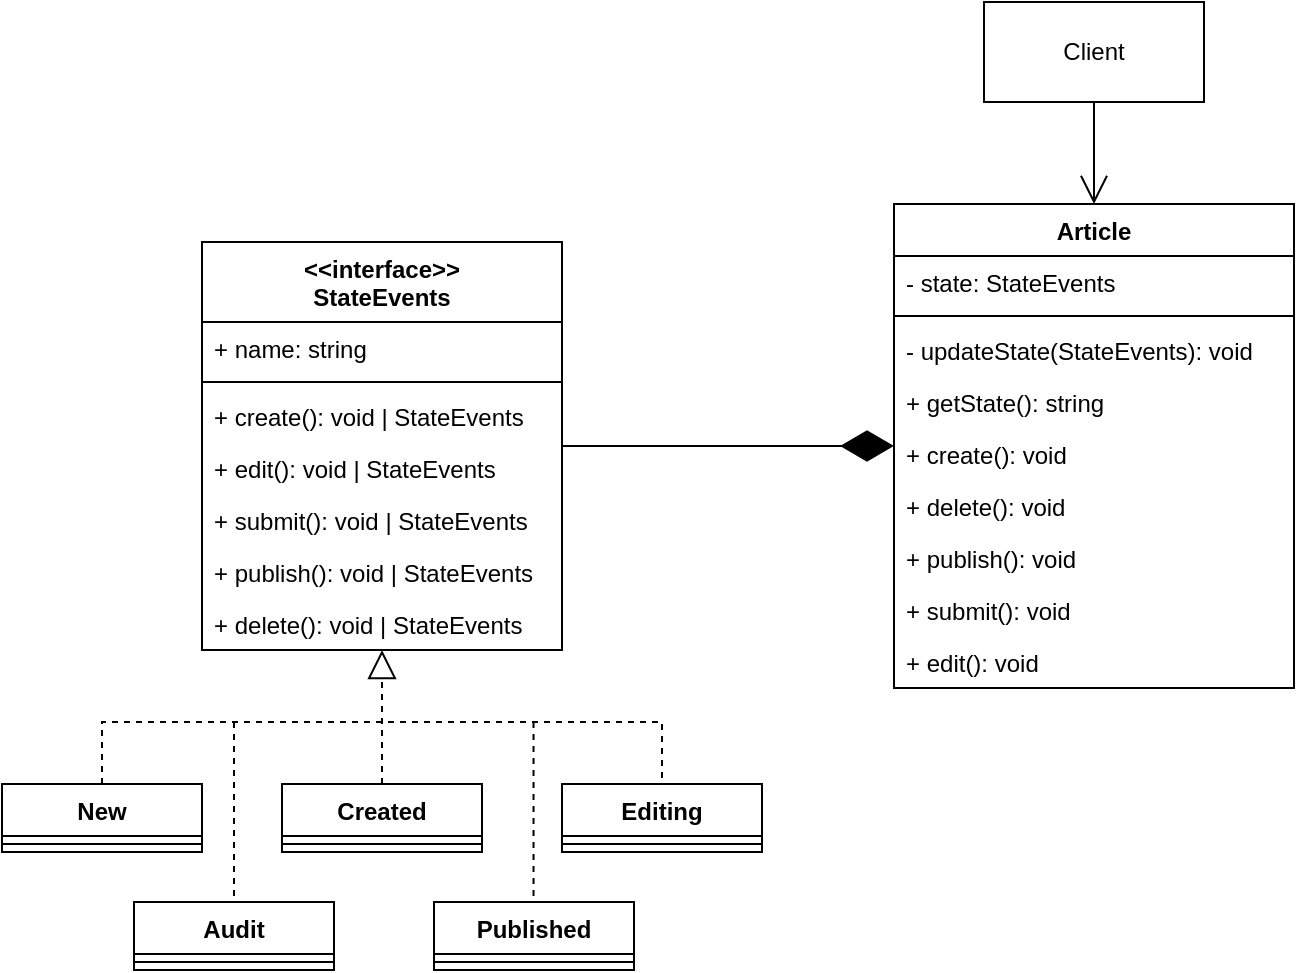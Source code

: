 <mxfile version="21.3.7" type="device">
  <diagram id="C5RBs43oDa-KdzZeNtuy" name="Page-1">
    <mxGraphModel dx="1050" dy="581" grid="1" gridSize="10" guides="1" tooltips="1" connect="1" arrows="1" fold="1" page="1" pageScale="1" pageWidth="827" pageHeight="1169" math="0" shadow="0">
      <root>
        <mxCell id="WIyWlLk6GJQsqaUBKTNV-0" />
        <mxCell id="WIyWlLk6GJQsqaUBKTNV-1" parent="WIyWlLk6GJQsqaUBKTNV-0" />
        <mxCell id="GQACmn0jV0vaVqxmoJ_N-4" value="Client" style="html=1;whiteSpace=wrap;" parent="WIyWlLk6GJQsqaUBKTNV-1" vertex="1">
          <mxGeometry x="525" y="160" width="110" height="50" as="geometry" />
        </mxCell>
        <mxCell id="x7uJ4MQezbmxkoE7o8Km-46" value="" style="endArrow=open;endFill=1;endSize=12;html=1;rounded=0;" parent="WIyWlLk6GJQsqaUBKTNV-1" source="GQACmn0jV0vaVqxmoJ_N-4" target="g4sLuerWNyUwK_If3ZeY-23" edge="1">
          <mxGeometry width="160" relative="1" as="geometry">
            <mxPoint x="280" y="170" as="sourcePoint" />
            <mxPoint x="414" y="250" as="targetPoint" />
          </mxGeometry>
        </mxCell>
        <mxCell id="g4sLuerWNyUwK_If3ZeY-1" value="&amp;lt;&amp;lt;interface&amp;gt;&amp;gt;&lt;br&gt;StateEvents" style="swimlane;fontStyle=1;align=center;verticalAlign=top;childLayout=stackLayout;horizontal=1;startSize=40;horizontalStack=0;resizeParent=1;resizeParentMax=0;resizeLast=0;collapsible=1;marginBottom=0;whiteSpace=wrap;html=1;" vertex="1" parent="WIyWlLk6GJQsqaUBKTNV-1">
          <mxGeometry x="134" y="280" width="180" height="204" as="geometry" />
        </mxCell>
        <mxCell id="g4sLuerWNyUwK_If3ZeY-2" value="+ name: string" style="text;strokeColor=none;fillColor=none;align=left;verticalAlign=top;spacingLeft=4;spacingRight=4;overflow=hidden;rotatable=0;points=[[0,0.5],[1,0.5]];portConstraint=eastwest;whiteSpace=wrap;html=1;" vertex="1" parent="g4sLuerWNyUwK_If3ZeY-1">
          <mxGeometry y="40" width="180" height="26" as="geometry" />
        </mxCell>
        <mxCell id="g4sLuerWNyUwK_If3ZeY-3" value="" style="line;strokeWidth=1;fillColor=none;align=left;verticalAlign=middle;spacingTop=-1;spacingLeft=3;spacingRight=3;rotatable=0;labelPosition=right;points=[];portConstraint=eastwest;strokeColor=inherit;" vertex="1" parent="g4sLuerWNyUwK_If3ZeY-1">
          <mxGeometry y="66" width="180" height="8" as="geometry" />
        </mxCell>
        <mxCell id="g4sLuerWNyUwK_If3ZeY-4" value="+ create(): void | StateEvents" style="text;strokeColor=none;fillColor=none;align=left;verticalAlign=top;spacingLeft=4;spacingRight=4;overflow=hidden;rotatable=0;points=[[0,0.5],[1,0.5]];portConstraint=eastwest;whiteSpace=wrap;html=1;" vertex="1" parent="g4sLuerWNyUwK_If3ZeY-1">
          <mxGeometry y="74" width="180" height="26" as="geometry" />
        </mxCell>
        <mxCell id="g4sLuerWNyUwK_If3ZeY-5" value="+ edit(): void | StateEvents" style="text;strokeColor=none;fillColor=none;align=left;verticalAlign=top;spacingLeft=4;spacingRight=4;overflow=hidden;rotatable=0;points=[[0,0.5],[1,0.5]];portConstraint=eastwest;whiteSpace=wrap;html=1;" vertex="1" parent="g4sLuerWNyUwK_If3ZeY-1">
          <mxGeometry y="100" width="180" height="26" as="geometry" />
        </mxCell>
        <mxCell id="g4sLuerWNyUwK_If3ZeY-6" value="+ submit(): void | StateEvents" style="text;strokeColor=none;fillColor=none;align=left;verticalAlign=top;spacingLeft=4;spacingRight=4;overflow=hidden;rotatable=0;points=[[0,0.5],[1,0.5]];portConstraint=eastwest;whiteSpace=wrap;html=1;" vertex="1" parent="g4sLuerWNyUwK_If3ZeY-1">
          <mxGeometry y="126" width="180" height="26" as="geometry" />
        </mxCell>
        <mxCell id="g4sLuerWNyUwK_If3ZeY-7" value="+ publish(): void | StateEvents" style="text;strokeColor=none;fillColor=none;align=left;verticalAlign=top;spacingLeft=4;spacingRight=4;overflow=hidden;rotatable=0;points=[[0,0.5],[1,0.5]];portConstraint=eastwest;whiteSpace=wrap;html=1;" vertex="1" parent="g4sLuerWNyUwK_If3ZeY-1">
          <mxGeometry y="152" width="180" height="26" as="geometry" />
        </mxCell>
        <mxCell id="g4sLuerWNyUwK_If3ZeY-8" value="+ delete(): void | StateEvents" style="text;strokeColor=none;fillColor=none;align=left;verticalAlign=top;spacingLeft=4;spacingRight=4;overflow=hidden;rotatable=0;points=[[0,0.5],[1,0.5]];portConstraint=eastwest;whiteSpace=wrap;html=1;" vertex="1" parent="g4sLuerWNyUwK_If3ZeY-1">
          <mxGeometry y="178" width="180" height="26" as="geometry" />
        </mxCell>
        <mxCell id="g4sLuerWNyUwK_If3ZeY-9" value="New" style="swimlane;fontStyle=1;align=center;verticalAlign=top;childLayout=stackLayout;horizontal=1;startSize=26;horizontalStack=0;resizeParent=1;resizeParentMax=0;resizeLast=0;collapsible=1;marginBottom=0;whiteSpace=wrap;html=1;" vertex="1" parent="WIyWlLk6GJQsqaUBKTNV-1">
          <mxGeometry x="34" y="551" width="100" height="34" as="geometry" />
        </mxCell>
        <mxCell id="g4sLuerWNyUwK_If3ZeY-11" value="" style="line;strokeWidth=1;fillColor=none;align=left;verticalAlign=middle;spacingTop=-1;spacingLeft=3;spacingRight=3;rotatable=0;labelPosition=right;points=[];portConstraint=eastwest;strokeColor=inherit;" vertex="1" parent="g4sLuerWNyUwK_If3ZeY-9">
          <mxGeometry y="26" width="100" height="8" as="geometry" />
        </mxCell>
        <mxCell id="g4sLuerWNyUwK_If3ZeY-13" value="Created" style="swimlane;fontStyle=1;align=center;verticalAlign=top;childLayout=stackLayout;horizontal=1;startSize=26;horizontalStack=0;resizeParent=1;resizeParentMax=0;resizeLast=0;collapsible=1;marginBottom=0;whiteSpace=wrap;html=1;" vertex="1" parent="WIyWlLk6GJQsqaUBKTNV-1">
          <mxGeometry x="174" y="551" width="100" height="34" as="geometry" />
        </mxCell>
        <mxCell id="g4sLuerWNyUwK_If3ZeY-14" value="" style="line;strokeWidth=1;fillColor=none;align=left;verticalAlign=middle;spacingTop=-1;spacingLeft=3;spacingRight=3;rotatable=0;labelPosition=right;points=[];portConstraint=eastwest;strokeColor=inherit;" vertex="1" parent="g4sLuerWNyUwK_If3ZeY-13">
          <mxGeometry y="26" width="100" height="8" as="geometry" />
        </mxCell>
        <mxCell id="g4sLuerWNyUwK_If3ZeY-15" value="Editing" style="swimlane;fontStyle=1;align=center;verticalAlign=top;childLayout=stackLayout;horizontal=1;startSize=26;horizontalStack=0;resizeParent=1;resizeParentMax=0;resizeLast=0;collapsible=1;marginBottom=0;whiteSpace=wrap;html=1;" vertex="1" parent="WIyWlLk6GJQsqaUBKTNV-1">
          <mxGeometry x="314" y="551" width="100" height="34" as="geometry" />
        </mxCell>
        <mxCell id="g4sLuerWNyUwK_If3ZeY-16" value="" style="line;strokeWidth=1;fillColor=none;align=left;verticalAlign=middle;spacingTop=-1;spacingLeft=3;spacingRight=3;rotatable=0;labelPosition=right;points=[];portConstraint=eastwest;strokeColor=inherit;" vertex="1" parent="g4sLuerWNyUwK_If3ZeY-15">
          <mxGeometry y="26" width="100" height="8" as="geometry" />
        </mxCell>
        <mxCell id="g4sLuerWNyUwK_If3ZeY-17" value="Audit" style="swimlane;fontStyle=1;align=center;verticalAlign=top;childLayout=stackLayout;horizontal=1;startSize=26;horizontalStack=0;resizeParent=1;resizeParentMax=0;resizeLast=0;collapsible=1;marginBottom=0;whiteSpace=wrap;html=1;" vertex="1" parent="WIyWlLk6GJQsqaUBKTNV-1">
          <mxGeometry x="100" y="610" width="100" height="34" as="geometry" />
        </mxCell>
        <mxCell id="g4sLuerWNyUwK_If3ZeY-18" value="" style="line;strokeWidth=1;fillColor=none;align=left;verticalAlign=middle;spacingTop=-1;spacingLeft=3;spacingRight=3;rotatable=0;labelPosition=right;points=[];portConstraint=eastwest;strokeColor=inherit;" vertex="1" parent="g4sLuerWNyUwK_If3ZeY-17">
          <mxGeometry y="26" width="100" height="8" as="geometry" />
        </mxCell>
        <mxCell id="g4sLuerWNyUwK_If3ZeY-19" value="Published" style="swimlane;fontStyle=1;align=center;verticalAlign=top;childLayout=stackLayout;horizontal=1;startSize=26;horizontalStack=0;resizeParent=1;resizeParentMax=0;resizeLast=0;collapsible=1;marginBottom=0;whiteSpace=wrap;html=1;" vertex="1" parent="WIyWlLk6GJQsqaUBKTNV-1">
          <mxGeometry x="250" y="610" width="100" height="34" as="geometry" />
        </mxCell>
        <mxCell id="g4sLuerWNyUwK_If3ZeY-20" value="" style="line;strokeWidth=1;fillColor=none;align=left;verticalAlign=middle;spacingTop=-1;spacingLeft=3;spacingRight=3;rotatable=0;labelPosition=right;points=[];portConstraint=eastwest;strokeColor=inherit;" vertex="1" parent="g4sLuerWNyUwK_If3ZeY-19">
          <mxGeometry y="26" width="100" height="8" as="geometry" />
        </mxCell>
        <mxCell id="g4sLuerWNyUwK_If3ZeY-23" value="Article" style="swimlane;fontStyle=1;align=center;verticalAlign=top;childLayout=stackLayout;horizontal=1;startSize=26;horizontalStack=0;resizeParent=1;resizeParentMax=0;resizeLast=0;collapsible=1;marginBottom=0;whiteSpace=wrap;html=1;" vertex="1" parent="WIyWlLk6GJQsqaUBKTNV-1">
          <mxGeometry x="480" y="261" width="200" height="242" as="geometry" />
        </mxCell>
        <mxCell id="g4sLuerWNyUwK_If3ZeY-24" value="- state: StateEvents" style="text;strokeColor=none;fillColor=none;align=left;verticalAlign=top;spacingLeft=4;spacingRight=4;overflow=hidden;rotatable=0;points=[[0,0.5],[1,0.5]];portConstraint=eastwest;whiteSpace=wrap;html=1;" vertex="1" parent="g4sLuerWNyUwK_If3ZeY-23">
          <mxGeometry y="26" width="200" height="26" as="geometry" />
        </mxCell>
        <mxCell id="g4sLuerWNyUwK_If3ZeY-25" value="" style="line;strokeWidth=1;fillColor=none;align=left;verticalAlign=middle;spacingTop=-1;spacingLeft=3;spacingRight=3;rotatable=0;labelPosition=right;points=[];portConstraint=eastwest;strokeColor=inherit;" vertex="1" parent="g4sLuerWNyUwK_If3ZeY-23">
          <mxGeometry y="52" width="200" height="8" as="geometry" />
        </mxCell>
        <mxCell id="g4sLuerWNyUwK_If3ZeY-26" value="- updateState(StateEvents): void" style="text;strokeColor=none;fillColor=none;align=left;verticalAlign=top;spacingLeft=4;spacingRight=4;overflow=hidden;rotatable=0;points=[[0,0.5],[1,0.5]];portConstraint=eastwest;whiteSpace=wrap;html=1;" vertex="1" parent="g4sLuerWNyUwK_If3ZeY-23">
          <mxGeometry y="60" width="200" height="26" as="geometry" />
        </mxCell>
        <mxCell id="g4sLuerWNyUwK_If3ZeY-32" value="+ getState(): string" style="text;strokeColor=none;fillColor=none;align=left;verticalAlign=top;spacingLeft=4;spacingRight=4;overflow=hidden;rotatable=0;points=[[0,0.5],[1,0.5]];portConstraint=eastwest;whiteSpace=wrap;html=1;" vertex="1" parent="g4sLuerWNyUwK_If3ZeY-23">
          <mxGeometry y="86" width="200" height="26" as="geometry" />
        </mxCell>
        <mxCell id="g4sLuerWNyUwK_If3ZeY-27" value="+ create(): void" style="text;strokeColor=none;fillColor=none;align=left;verticalAlign=top;spacingLeft=4;spacingRight=4;overflow=hidden;rotatable=0;points=[[0,0.5],[1,0.5]];portConstraint=eastwest;whiteSpace=wrap;html=1;" vertex="1" parent="g4sLuerWNyUwK_If3ZeY-23">
          <mxGeometry y="112" width="200" height="26" as="geometry" />
        </mxCell>
        <mxCell id="g4sLuerWNyUwK_If3ZeY-31" value="+ delete(): void" style="text;strokeColor=none;fillColor=none;align=left;verticalAlign=top;spacingLeft=4;spacingRight=4;overflow=hidden;rotatable=0;points=[[0,0.5],[1,0.5]];portConstraint=eastwest;whiteSpace=wrap;html=1;" vertex="1" parent="g4sLuerWNyUwK_If3ZeY-23">
          <mxGeometry y="138" width="200" height="26" as="geometry" />
        </mxCell>
        <mxCell id="g4sLuerWNyUwK_If3ZeY-30" value="+ publish(): void" style="text;strokeColor=none;fillColor=none;align=left;verticalAlign=top;spacingLeft=4;spacingRight=4;overflow=hidden;rotatable=0;points=[[0,0.5],[1,0.5]];portConstraint=eastwest;whiteSpace=wrap;html=1;" vertex="1" parent="g4sLuerWNyUwK_If3ZeY-23">
          <mxGeometry y="164" width="200" height="26" as="geometry" />
        </mxCell>
        <mxCell id="g4sLuerWNyUwK_If3ZeY-29" value="+ submit(): void" style="text;strokeColor=none;fillColor=none;align=left;verticalAlign=top;spacingLeft=4;spacingRight=4;overflow=hidden;rotatable=0;points=[[0,0.5],[1,0.5]];portConstraint=eastwest;whiteSpace=wrap;html=1;" vertex="1" parent="g4sLuerWNyUwK_If3ZeY-23">
          <mxGeometry y="190" width="200" height="26" as="geometry" />
        </mxCell>
        <mxCell id="g4sLuerWNyUwK_If3ZeY-28" value="+ edit(): void" style="text;strokeColor=none;fillColor=none;align=left;verticalAlign=top;spacingLeft=4;spacingRight=4;overflow=hidden;rotatable=0;points=[[0,0.5],[1,0.5]];portConstraint=eastwest;whiteSpace=wrap;html=1;" vertex="1" parent="g4sLuerWNyUwK_If3ZeY-23">
          <mxGeometry y="216" width="200" height="26" as="geometry" />
        </mxCell>
        <mxCell id="g4sLuerWNyUwK_If3ZeY-33" value="" style="endArrow=block;dashed=1;endFill=0;endSize=12;html=1;rounded=0;" edge="1" parent="WIyWlLk6GJQsqaUBKTNV-1" source="g4sLuerWNyUwK_If3ZeY-13" target="g4sLuerWNyUwK_If3ZeY-1">
          <mxGeometry width="160" relative="1" as="geometry">
            <mxPoint x="390" y="690" as="sourcePoint" />
            <mxPoint x="510" y="690" as="targetPoint" />
          </mxGeometry>
        </mxCell>
        <mxCell id="g4sLuerWNyUwK_If3ZeY-34" value="" style="endArrow=none;dashed=1;html=1;rounded=0;" edge="1" parent="WIyWlLk6GJQsqaUBKTNV-1" source="g4sLuerWNyUwK_If3ZeY-9" target="g4sLuerWNyUwK_If3ZeY-15">
          <mxGeometry width="50" height="50" relative="1" as="geometry">
            <mxPoint x="80" y="520" as="sourcePoint" />
            <mxPoint x="360" y="520" as="targetPoint" />
            <Array as="points">
              <mxPoint x="84" y="520" />
              <mxPoint x="364" y="520" />
            </Array>
          </mxGeometry>
        </mxCell>
        <mxCell id="g4sLuerWNyUwK_If3ZeY-35" value="" style="endArrow=none;dashed=1;html=1;rounded=0;" edge="1" parent="WIyWlLk6GJQsqaUBKTNV-1" target="g4sLuerWNyUwK_If3ZeY-17">
          <mxGeometry width="50" height="50" relative="1" as="geometry">
            <mxPoint x="150" y="520" as="sourcePoint" />
            <mxPoint x="110" y="660" as="targetPoint" />
          </mxGeometry>
        </mxCell>
        <mxCell id="g4sLuerWNyUwK_If3ZeY-36" value="" style="endArrow=none;dashed=1;html=1;rounded=0;" edge="1" parent="WIyWlLk6GJQsqaUBKTNV-1">
          <mxGeometry width="50" height="50" relative="1" as="geometry">
            <mxPoint x="299.76" y="520" as="sourcePoint" />
            <mxPoint x="299.76" y="610" as="targetPoint" />
          </mxGeometry>
        </mxCell>
        <mxCell id="g4sLuerWNyUwK_If3ZeY-37" value="" style="endArrow=diamondThin;endFill=1;endSize=24;html=1;rounded=0;" edge="1" parent="WIyWlLk6GJQsqaUBKTNV-1" source="g4sLuerWNyUwK_If3ZeY-1" target="g4sLuerWNyUwK_If3ZeY-23">
          <mxGeometry width="160" relative="1" as="geometry">
            <mxPoint x="420" y="630" as="sourcePoint" />
            <mxPoint x="580" y="630" as="targetPoint" />
          </mxGeometry>
        </mxCell>
      </root>
    </mxGraphModel>
  </diagram>
</mxfile>
